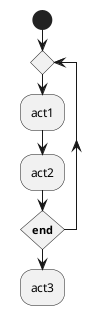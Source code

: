 @startuml
skinparam conditionStyle InsideDiamond
start
repeat
:act1;
:act2;
repeatwhile (<b>end)
:act3;
@enduml
